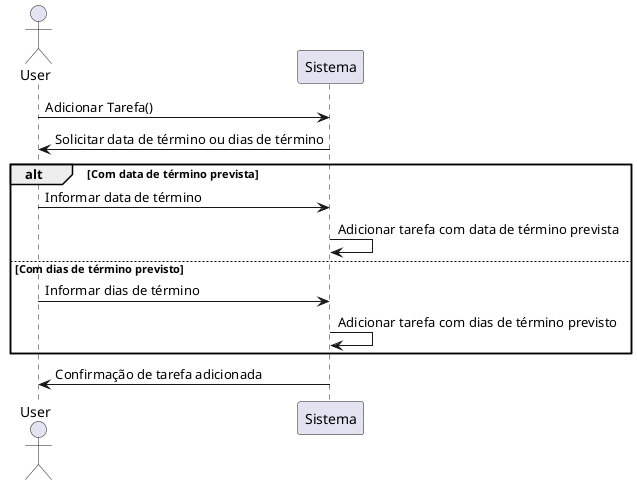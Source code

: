 @startuml
actor User
participant "Sistema" as Sistema

User -> Sistema: Adicionar Tarefa()
Sistema -> User: Solicitar data de término ou dias de término
alt Com data de término prevista
    User -> Sistema: Informar data de término
    Sistema -> Sistema: Adicionar tarefa com data de término prevista
else Com dias de término previsto
    User -> Sistema: Informar dias de término
    Sistema -> Sistema: Adicionar tarefa com dias de término previsto
end
Sistema -> User: Confirmação de tarefa adicionada
@enduml